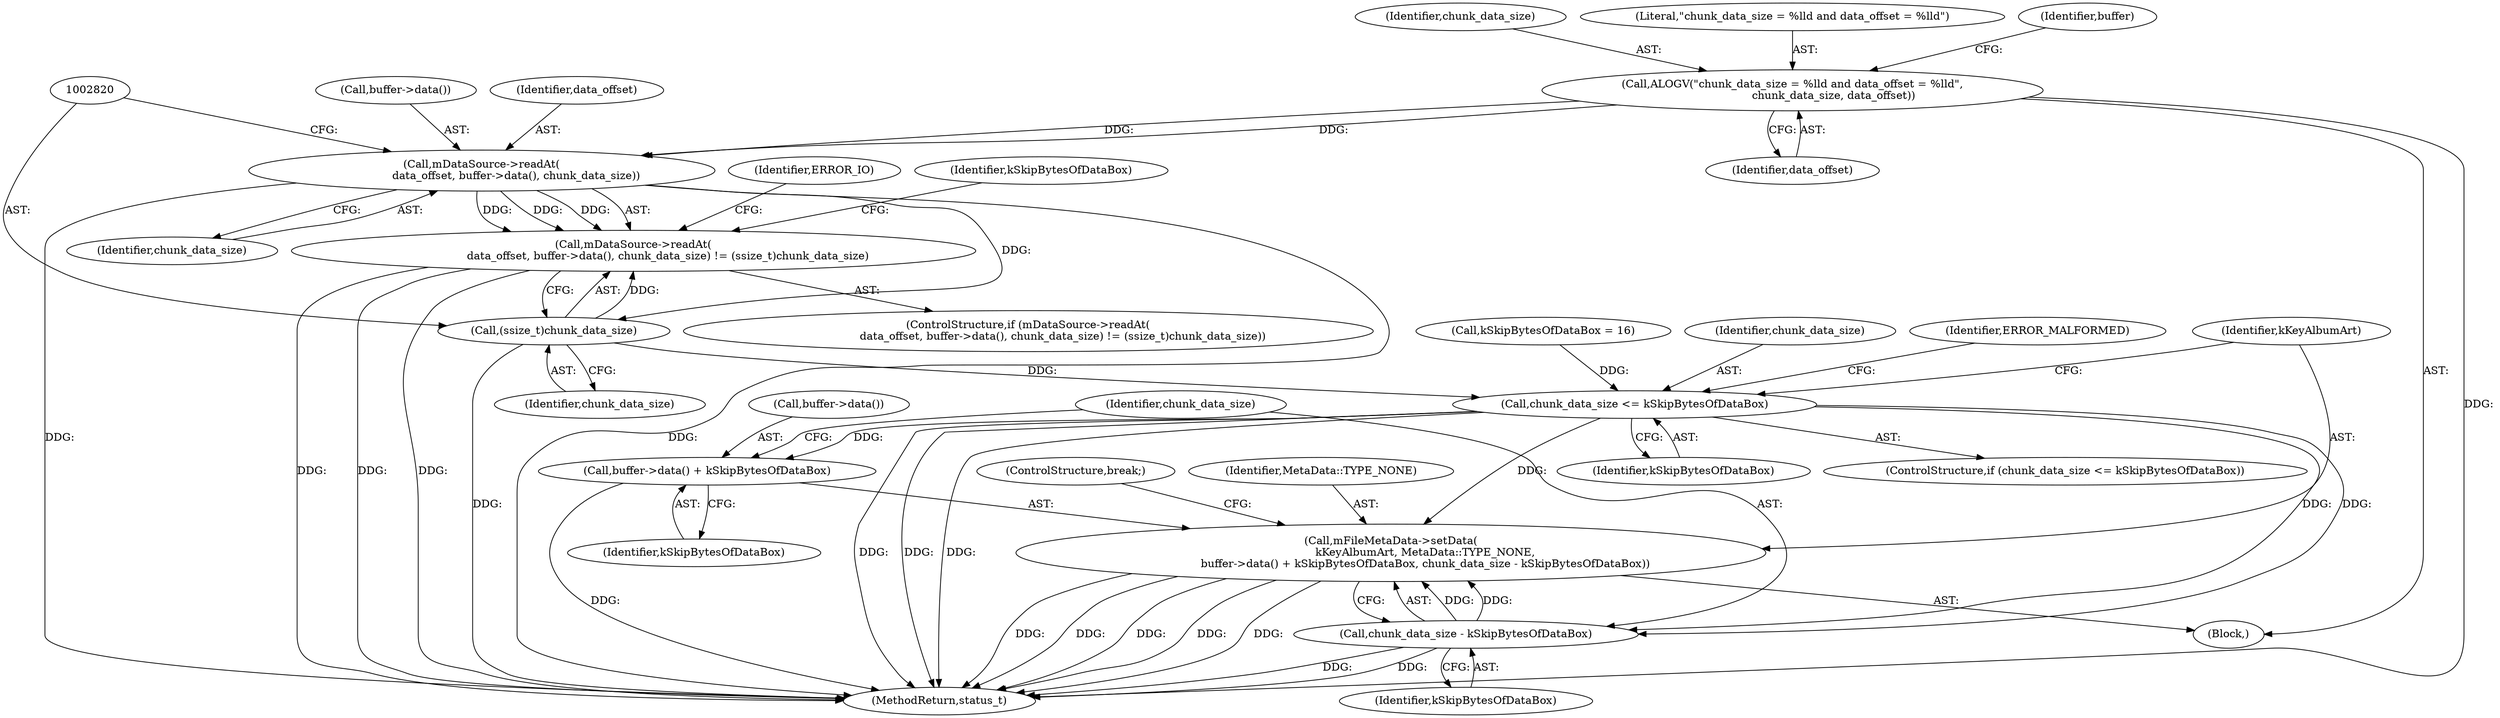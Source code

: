 digraph "0_Android_463a6f807e187828442949d1924e143cf07778c6@API" {
"1002815" [label="(Call,mDataSource->readAt(\n                    data_offset, buffer->data(), chunk_data_size))"];
"1002804" [label="(Call,ALOGV(\"chunk_data_size = %lld and data_offset = %lld\",\n                        chunk_data_size, data_offset))"];
"1002814" [label="(Call,mDataSource->readAt(\n                    data_offset, buffer->data(), chunk_data_size) != (ssize_t)chunk_data_size)"];
"1002819" [label="(Call,(ssize_t)chunk_data_size)"];
"1002830" [label="(Call,chunk_data_size <= kSkipBytesOfDataBox)"];
"1002836" [label="(Call,mFileMetaData->setData(\n                    kKeyAlbumArt, MetaData::TYPE_NONE,\n                    buffer->data() + kSkipBytesOfDataBox, chunk_data_size - kSkipBytesOfDataBox))"];
"1002839" [label="(Call,buffer->data() + kSkipBytesOfDataBox)"];
"1002842" [label="(Call,chunk_data_size - kSkipBytesOfDataBox)"];
"1002837" [label="(Identifier,kKeyAlbumArt)"];
"1002836" [label="(Call,mFileMetaData->setData(\n                    kKeyAlbumArt, MetaData::TYPE_NONE,\n                    buffer->data() + kSkipBytesOfDataBox, chunk_data_size - kSkipBytesOfDataBox))"];
"1002806" [label="(Identifier,chunk_data_size)"];
"1002813" [label="(ControlStructure,if (mDataSource->readAt(\n                    data_offset, buffer->data(), chunk_data_size) != (ssize_t)chunk_data_size))"];
"1002817" [label="(Call,buffer->data())"];
"1002819" [label="(Call,(ssize_t)chunk_data_size)"];
"1002839" [label="(Call,buffer->data() + kSkipBytesOfDataBox)"];
"1002804" [label="(Call,ALOGV(\"chunk_data_size = %lld and data_offset = %lld\",\n                        chunk_data_size, data_offset))"];
"1002840" [label="(Call,buffer->data())"];
"1002816" [label="(Identifier,data_offset)"];
"1002821" [label="(Identifier,chunk_data_size)"];
"1002835" [label="(Identifier,ERROR_MALFORMED)"];
"1002843" [label="(Identifier,chunk_data_size)"];
"1002844" [label="(Identifier,kSkipBytesOfDataBox)"];
"1002818" [label="(Identifier,chunk_data_size)"];
"1002815" [label="(Call,mDataSource->readAt(\n                    data_offset, buffer->data(), chunk_data_size))"];
"1002805" [label="(Literal,\"chunk_data_size = %lld and data_offset = %lld\")"];
"1002814" [label="(Call,mDataSource->readAt(\n                    data_offset, buffer->data(), chunk_data_size) != (ssize_t)chunk_data_size)"];
"1002803" [label="(Block,)"];
"1002832" [label="(Identifier,kSkipBytesOfDataBox)"];
"1002826" [label="(Call,kSkipBytesOfDataBox = 16)"];
"1002810" [label="(Identifier,buffer)"];
"1002845" [label="(ControlStructure,break;)"];
"1002841" [label="(Identifier,kSkipBytesOfDataBox)"];
"1002824" [label="(Identifier,ERROR_IO)"];
"1002911" [label="(MethodReturn,status_t)"];
"1002830" [label="(Call,chunk_data_size <= kSkipBytesOfDataBox)"];
"1002831" [label="(Identifier,chunk_data_size)"];
"1002838" [label="(Identifier,MetaData::TYPE_NONE)"];
"1002807" [label="(Identifier,data_offset)"];
"1002827" [label="(Identifier,kSkipBytesOfDataBox)"];
"1002829" [label="(ControlStructure,if (chunk_data_size <= kSkipBytesOfDataBox))"];
"1002842" [label="(Call,chunk_data_size - kSkipBytesOfDataBox)"];
"1002815" -> "1002814"  [label="AST: "];
"1002815" -> "1002818"  [label="CFG: "];
"1002816" -> "1002815"  [label="AST: "];
"1002817" -> "1002815"  [label="AST: "];
"1002818" -> "1002815"  [label="AST: "];
"1002820" -> "1002815"  [label="CFG: "];
"1002815" -> "1002911"  [label="DDG: "];
"1002815" -> "1002911"  [label="DDG: "];
"1002815" -> "1002814"  [label="DDG: "];
"1002815" -> "1002814"  [label="DDG: "];
"1002815" -> "1002814"  [label="DDG: "];
"1002804" -> "1002815"  [label="DDG: "];
"1002804" -> "1002815"  [label="DDG: "];
"1002815" -> "1002819"  [label="DDG: "];
"1002804" -> "1002803"  [label="AST: "];
"1002804" -> "1002807"  [label="CFG: "];
"1002805" -> "1002804"  [label="AST: "];
"1002806" -> "1002804"  [label="AST: "];
"1002807" -> "1002804"  [label="AST: "];
"1002810" -> "1002804"  [label="CFG: "];
"1002804" -> "1002911"  [label="DDG: "];
"1002814" -> "1002813"  [label="AST: "];
"1002814" -> "1002819"  [label="CFG: "];
"1002819" -> "1002814"  [label="AST: "];
"1002824" -> "1002814"  [label="CFG: "];
"1002827" -> "1002814"  [label="CFG: "];
"1002814" -> "1002911"  [label="DDG: "];
"1002814" -> "1002911"  [label="DDG: "];
"1002814" -> "1002911"  [label="DDG: "];
"1002819" -> "1002814"  [label="DDG: "];
"1002819" -> "1002821"  [label="CFG: "];
"1002820" -> "1002819"  [label="AST: "];
"1002821" -> "1002819"  [label="AST: "];
"1002819" -> "1002911"  [label="DDG: "];
"1002819" -> "1002830"  [label="DDG: "];
"1002830" -> "1002829"  [label="AST: "];
"1002830" -> "1002832"  [label="CFG: "];
"1002831" -> "1002830"  [label="AST: "];
"1002832" -> "1002830"  [label="AST: "];
"1002835" -> "1002830"  [label="CFG: "];
"1002837" -> "1002830"  [label="CFG: "];
"1002830" -> "1002911"  [label="DDG: "];
"1002830" -> "1002911"  [label="DDG: "];
"1002830" -> "1002911"  [label="DDG: "];
"1002826" -> "1002830"  [label="DDG: "];
"1002830" -> "1002836"  [label="DDG: "];
"1002830" -> "1002839"  [label="DDG: "];
"1002830" -> "1002842"  [label="DDG: "];
"1002830" -> "1002842"  [label="DDG: "];
"1002836" -> "1002803"  [label="AST: "];
"1002836" -> "1002842"  [label="CFG: "];
"1002837" -> "1002836"  [label="AST: "];
"1002838" -> "1002836"  [label="AST: "];
"1002839" -> "1002836"  [label="AST: "];
"1002842" -> "1002836"  [label="AST: "];
"1002845" -> "1002836"  [label="CFG: "];
"1002836" -> "1002911"  [label="DDG: "];
"1002836" -> "1002911"  [label="DDG: "];
"1002836" -> "1002911"  [label="DDG: "];
"1002836" -> "1002911"  [label="DDG: "];
"1002836" -> "1002911"  [label="DDG: "];
"1002842" -> "1002836"  [label="DDG: "];
"1002842" -> "1002836"  [label="DDG: "];
"1002839" -> "1002841"  [label="CFG: "];
"1002840" -> "1002839"  [label="AST: "];
"1002841" -> "1002839"  [label="AST: "];
"1002843" -> "1002839"  [label="CFG: "];
"1002839" -> "1002911"  [label="DDG: "];
"1002842" -> "1002844"  [label="CFG: "];
"1002843" -> "1002842"  [label="AST: "];
"1002844" -> "1002842"  [label="AST: "];
"1002842" -> "1002911"  [label="DDG: "];
"1002842" -> "1002911"  [label="DDG: "];
}

